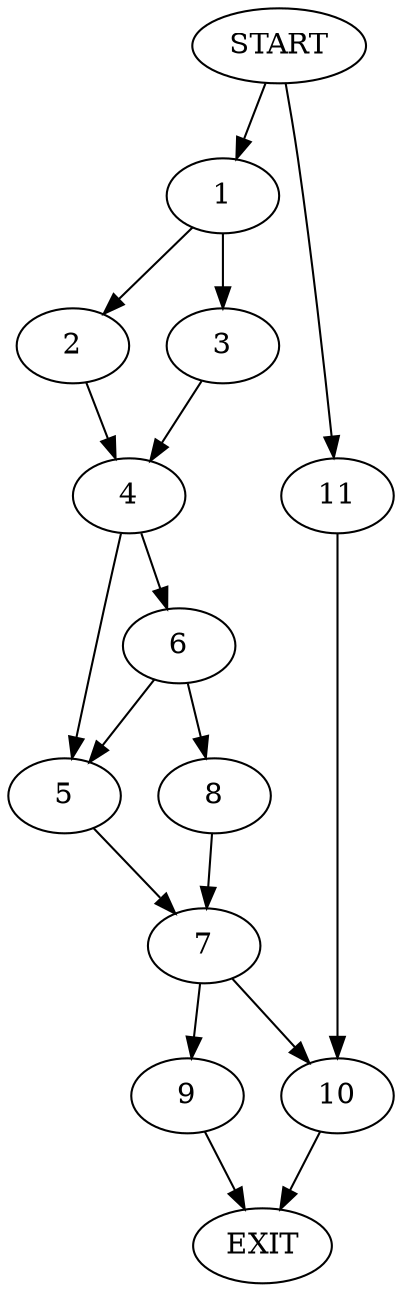 digraph {
0 [label="START"]
12 [label="EXIT"]
0 -> 1
1 -> 2
1 -> 3
2 -> 4
3 -> 4
4 -> 5
4 -> 6
5 -> 7
6 -> 5
6 -> 8
8 -> 7
7 -> 9
7 -> 10
10 -> 12
9 -> 12
0 -> 11
11 -> 10
}
